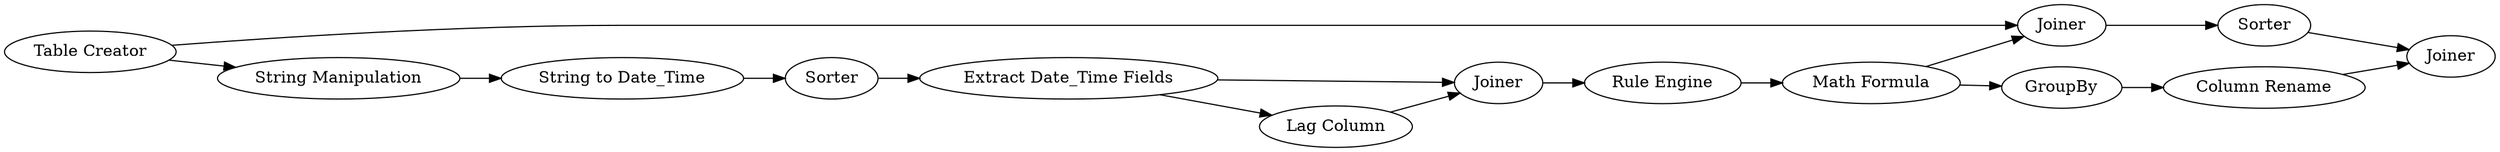 digraph {
	"5175684376825088535_25" [label="Extract Date_Time Fields"]
	"5175684376825088535_21" [label=Joiner]
	"5175684376825088535_23" [label=Sorter]
	"5175684376825088535_20" [label=Joiner]
	"5175684376825088535_13" [label="Rule Engine"]
	"5175684376825088535_2" [label="String to Date_Time"]
	"5175684376825088535_24" [label=Sorter]
	"5175684376825088535_1" [label="Table Creator"]
	"5175684376825088535_7" [label="Math Formula"]
	"5175684376825088535_19" [label="Column Rename"]
	"5175684376825088535_22" [label=Joiner]
	"5175684376825088535_10" [label="Lag Column"]
	"5175684376825088535_14" [label=GroupBy]
	"5175684376825088535_3" [label="String Manipulation"]
	"5175684376825088535_14" -> "5175684376825088535_19"
	"5175684376825088535_25" -> "5175684376825088535_20"
	"5175684376825088535_21" -> "5175684376825088535_23"
	"5175684376825088535_23" -> "5175684376825088535_22"
	"5175684376825088535_24" -> "5175684376825088535_25"
	"5175684376825088535_7" -> "5175684376825088535_14"
	"5175684376825088535_13" -> "5175684376825088535_7"
	"5175684376825088535_20" -> "5175684376825088535_13"
	"5175684376825088535_19" -> "5175684376825088535_22"
	"5175684376825088535_2" -> "5175684376825088535_24"
	"5175684376825088535_1" -> "5175684376825088535_21"
	"5175684376825088535_1" -> "5175684376825088535_3"
	"5175684376825088535_10" -> "5175684376825088535_20"
	"5175684376825088535_3" -> "5175684376825088535_2"
	"5175684376825088535_7" -> "5175684376825088535_21"
	"5175684376825088535_25" -> "5175684376825088535_10"
	rankdir=LR
}
